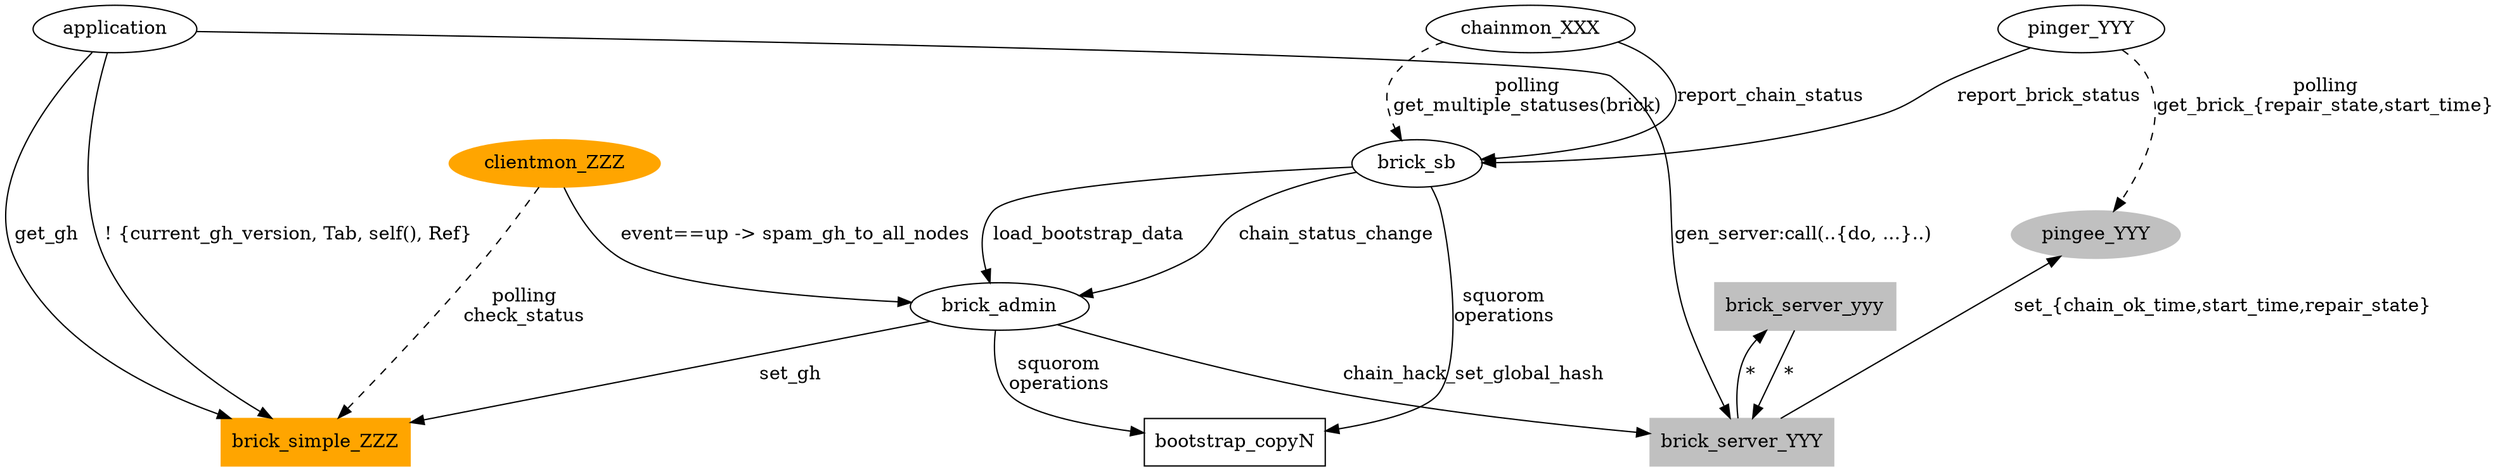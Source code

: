 
//
// Copyright (c) 2005-2011 Gemini Mobile Technologies, Inc.  All rights reserved.
//
// Licensed under the Apache License, Version 2.0 (the "License");
// you may not use this file except in compliance with the License.
// You may obtain a copy of the License at
//
//     http://www.apache.org/licenses/LICENSE-2.0
//
// Unless required by applicable law or agreed to in writing, software
// distributed under the License is distributed on an "AS IS" BASIS,
// WITHOUT WARRANTIES OR CONDITIONS OF ANY KIND, either express or implied.
// See the License for the specific language governing permissions and
// limitations under the License.
//

digraph data_flow {
	node [shape="ellipse"];
        nodesep = 0.5;
	{rank="source"; pinger_YYY; chainmon_XXX; application};
	{rank="sink"; bootstrap_copyN; };
	// misc
	bootstrap_copyN [shape="record"];
	// servers
        subgraph servers1 {
		node [style=filled, color=grey];
		{rank=sink; brick_server_YYY};
		pingee_YYY;
		brick_server_YYY [shape="record"];
		brick_server_yyy [shape="record"];
		brick_server_YYY -> pingee_YYY [label="set_{chain_ok_time,start_time,repair_state}"];
		brick_server_YYY -> brick_server_yyy [label="*"];
		brick_server_yyy -> brick_server_YYY [label="*"];
	}
	// clients
        subgraph clients1 {
		node [style=filled, color=orange];
		{rank=sink; brick_simple_ZZZ};
		clientmon_ZZZ;
		brick_simple_ZZZ [shape="record"];
		clientmon_ZZZ -> brick_simple_ZZZ [style="dashed", label="polling\ncheck_status"];
	}
	// chain monitor
	chainmon_XXX -> brick_sb [style="dashed", label="polling\nget_multiple_statuses(brick)"];
	chainmon_XXX -> brick_sb [label="report_chain_status"];
	// client monitor
	clientmon_ZZZ -> brick_admin [label="event==up -> spam_gh_to_all_nodes"];
	// pinger -> pingee -> brick_server
	pinger_YYY -> brick_sb [label="report_brick_status"];
	pinger_YYY -> pingee_YYY [style="dashed", label="polling\nget_brick_{repair_state,start_time}"];
	// scoreboard
	brick_sb -> bootstrap_copyN [label="squorom\noperations"];
	brick_sb -> brick_admin [label="load_bootstrap_data"];
	brick_sb -> brick_admin [label="chain_status_change"];
	// admin
	brick_admin -> bootstrap_copyN [label="squorom\noperations"];
	brick_admin -> brick_simple_ZZZ [label="set_gh"];
	brick_admin -> brick_server_YYY [label="chain_hack_set_global_hash"];
	// application
	application -> brick_simple_ZZZ [label="! {current_gh_version, Tab, self(), Ref}"];	
	application -> brick_simple_ZZZ [label="get_gh"];
	application -> brick_server_YYY [label="gen_server:call(..{do, ...}..)"];
}
